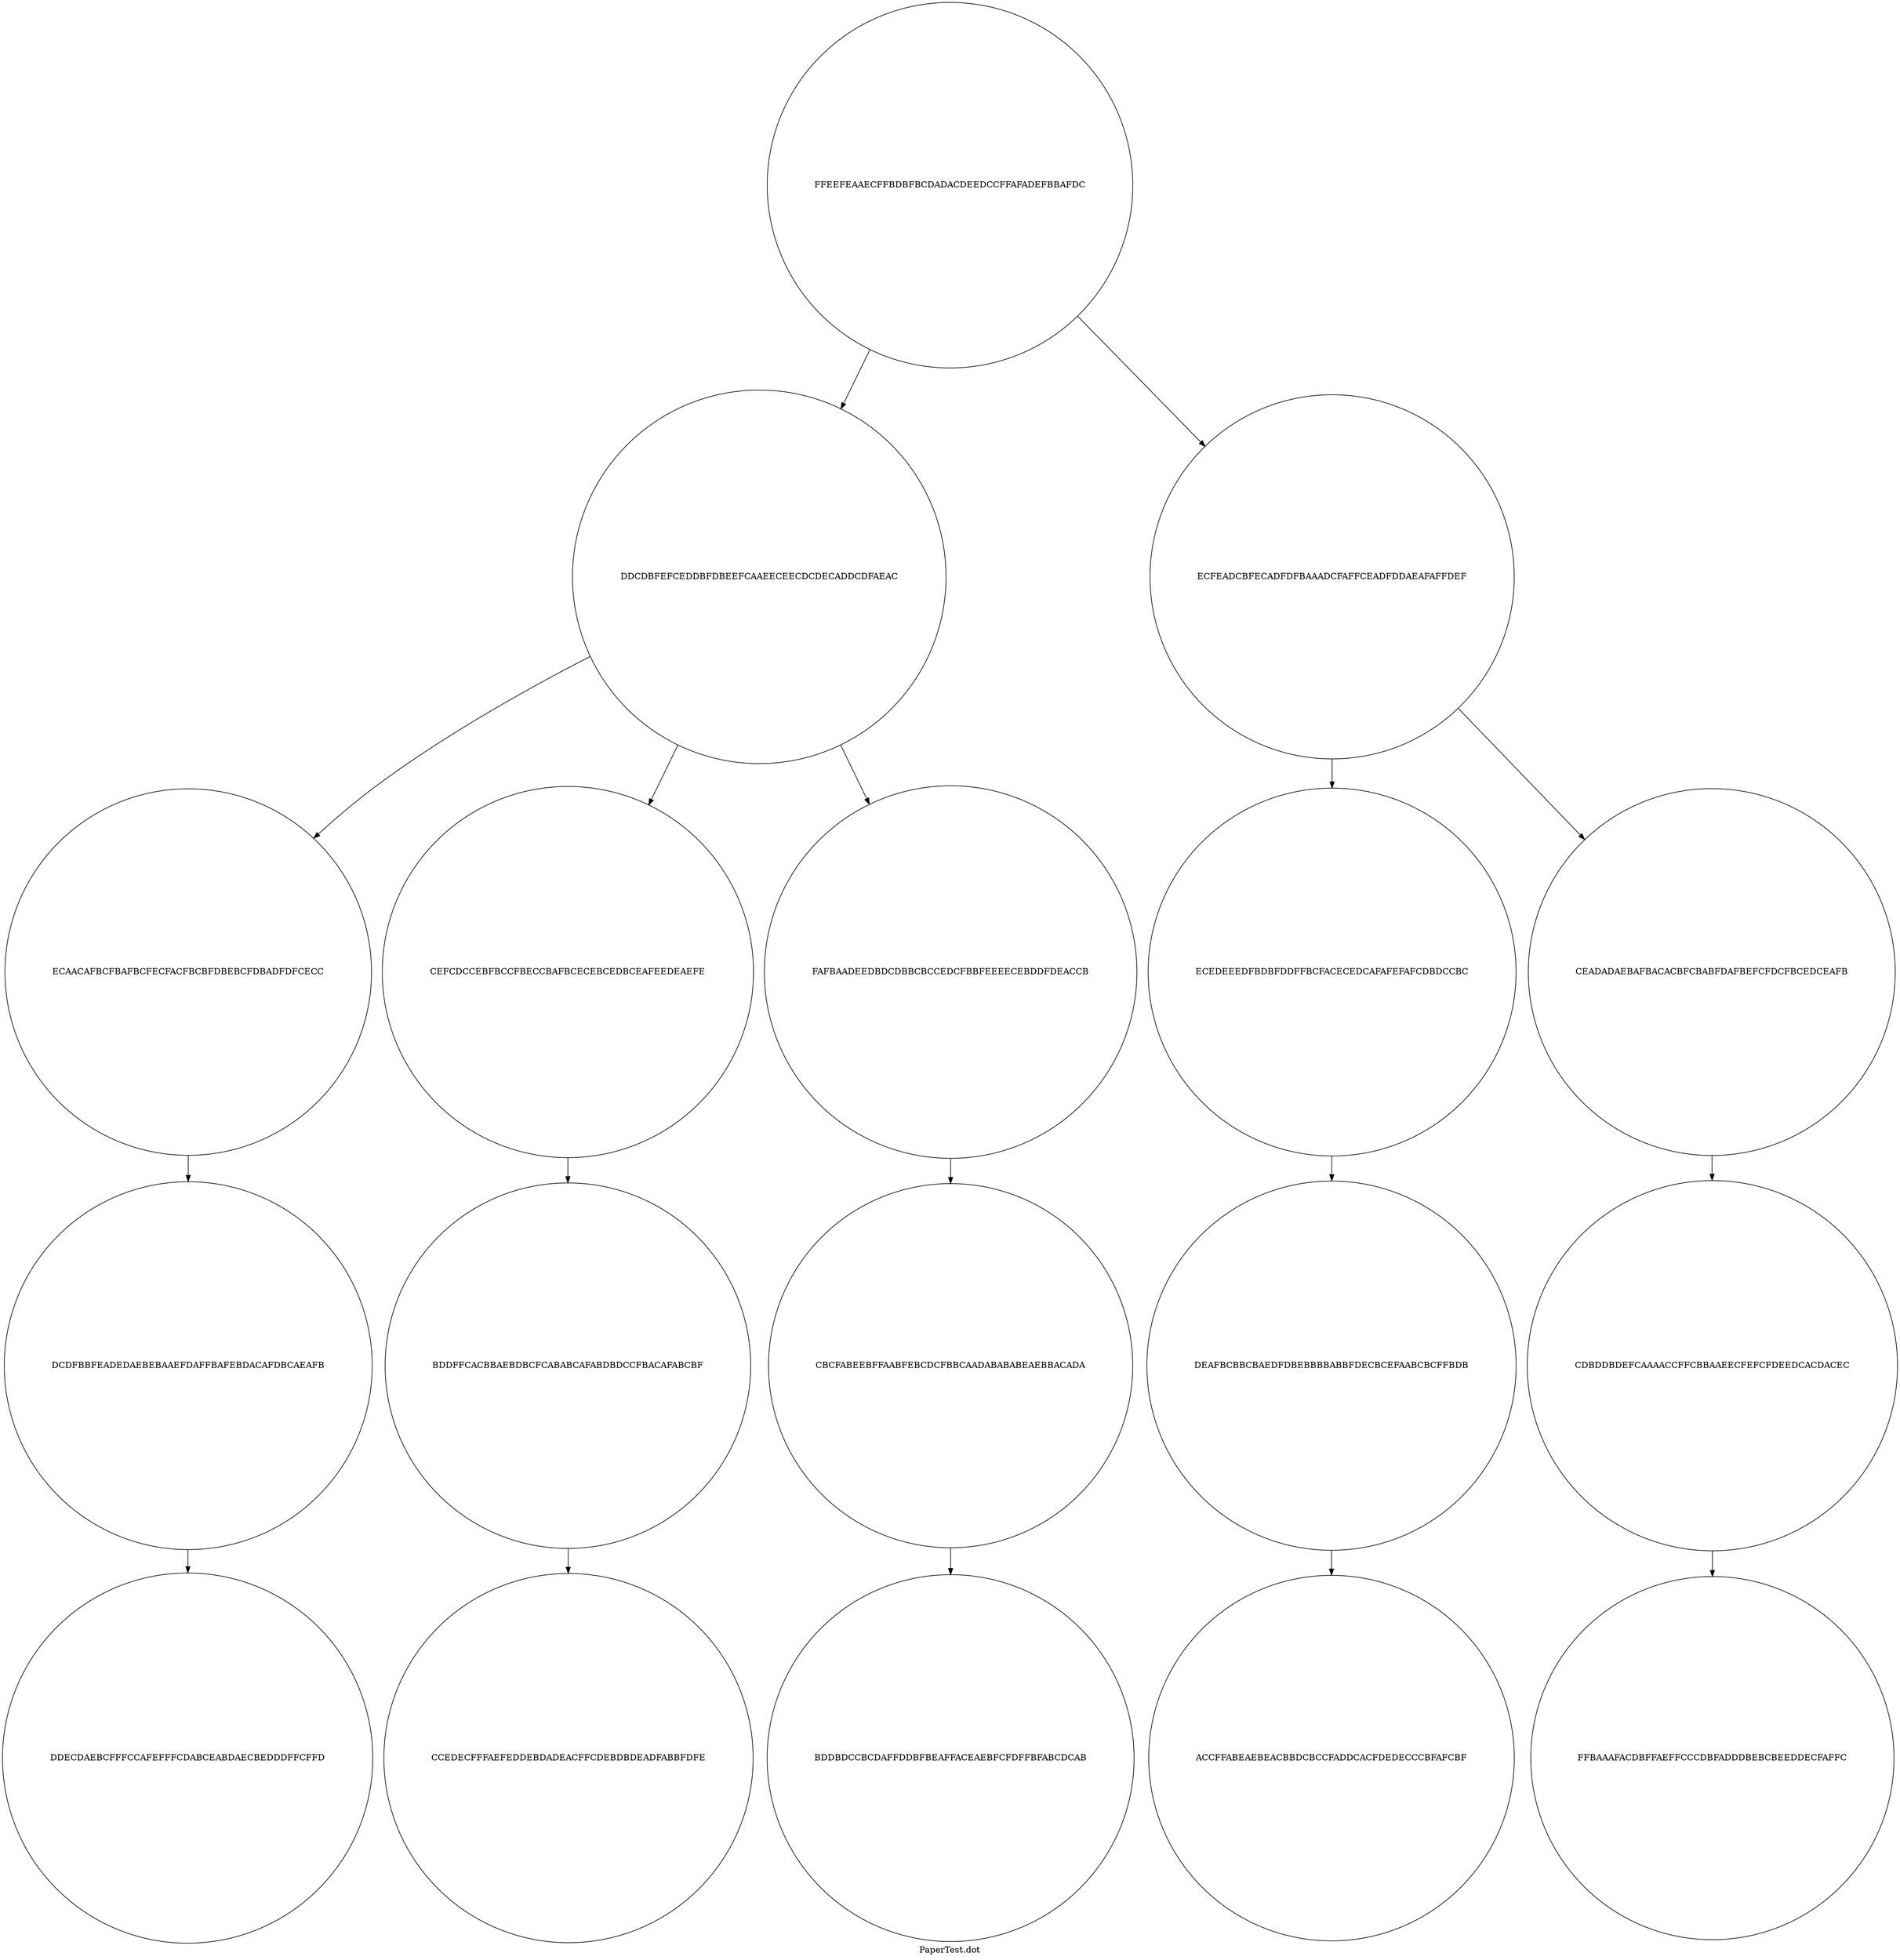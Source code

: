 digraph noname
{
	FFEEFEAAECFFBDBFBCDADACDEEDCCFFAFADEFBBAFDC [label="FFEEFEAAECFFBDBFBCDADACDEEDCCFFAFADEFBBAFDC", shape = "circle"];
	FFEEFEAAECFFBDBFBCDADACDEEDCCFFAFADEFBBAFDC -> DDCDBFEFCEDDBFDBEEFCAAEECEECDCDECADDCDFAEAC;
	DDCDBFEFCEDDBFDBEEFCAAEECEECDCDECADDCDFAEAC [label="DDCDBFEFCEDDBFDBEEFCAAEECEECDCDECADDCDFAEAC", shape = "circle"];
	DDCDBFEFCEDDBFDBEEFCAAEECEECDCDECADDCDFAEAC -> ECAACAFBCFBAFBCFECFACFBCBFDBEBCFDBADFDFCECC;
	ECAACAFBCFBAFBCFECFACFBCBFDBEBCFDBADFDFCECC [label="ECAACAFBCFBAFBCFECFACFBCBFDBEBCFDBADFDFCECC", shape = "circle"];
	ECAACAFBCFBAFBCFECFACFBCBFDBEBCFDBADFDFCECC -> DCDFBBFEADEDAEBEBAAEFDAFFBAFEBDACAFDBCAEAFB;
	DCDFBBFEADEDAEBEBAAEFDAFFBAFEBDACAFDBCAEAFB [label="DCDFBBFEADEDAEBEBAAEFDAFFBAFEBDACAFDBCAEAFB", shape = "circle"];
	DCDFBBFEADEDAEBEBAAEFDAFFBAFEBDACAFDBCAEAFB -> DDECDAEBCFFFCCAFEFFFCDABCEABDAECBEDDDFFCFFD;
	DDECDAEBCFFFCCAFEFFFCDABCEABDAECBEDDDFFCFFD [label="DDECDAEBCFFFCCAFEFFFCDABCEABDAECBEDDDFFCFFD", shape = "circle"];
	DDCDBFEFCEDDBFDBEEFCAAEECEECDCDECADDCDFAEAC -> CEFCDCCEBFBCCFBECCBAFBCECEBCEDBCEAFEEDEAEFE;
	CEFCDCCEBFBCCFBECCBAFBCECEBCEDBCEAFEEDEAEFE [label="CEFCDCCEBFBCCFBECCBAFBCECEBCEDBCEAFEEDEAEFE", shape = "circle"];
	CEFCDCCEBFBCCFBECCBAFBCECEBCEDBCEAFEEDEAEFE -> BDDFFCACBBAEBDBCFCABABCAFABDBDCCFBACAFABCBF;
	BDDFFCACBBAEBDBCFCABABCAFABDBDCCFBACAFABCBF [label="BDDFFCACBBAEBDBCFCABABCAFABDBDCCFBACAFABCBF", shape = "circle"];
	BDDFFCACBBAEBDBCFCABABCAFABDBDCCFBACAFABCBF -> CCEDECFFFAEFEDDEBDADEACFFCDEBDBDEADFABBFDFE;
	CCEDECFFFAEFEDDEBDADEACFFCDEBDBDEADFABBFDFE [label="CCEDECFFFAEFEDDEBDADEACFFCDEBDBDEADFABBFDFE", shape = "circle"];
	DDCDBFEFCEDDBFDBEEFCAAEECEECDCDECADDCDFAEAC -> FAFBAADEEDBDCDBBCBCCEDCFBBFEEEECEBDDFDEACCB;
	FAFBAADEEDBDCDBBCBCCEDCFBBFEEEECEBDDFDEACCB [label="FAFBAADEEDBDCDBBCBCCEDCFBBFEEEECEBDDFDEACCB", shape = "circle"];
	FAFBAADEEDBDCDBBCBCCEDCFBBFEEEECEBDDFDEACCB -> CBCFABEEBFFAABFEBCDCFBBCAADABABABEAEBBACADA;
	CBCFABEEBFFAABFEBCDCFBBCAADABABABEAEBBACADA [label="CBCFABEEBFFAABFEBCDCFBBCAADABABABEAEBBACADA", shape = "circle"];
	CBCFABEEBFFAABFEBCDCFBBCAADABABABEAEBBACADA -> BDDBDCCBCDAFFDDBFBEAFFACEAEBFCFDFFBFABCDCAB;
	BDDBDCCBCDAFFDDBFBEAFFACEAEBFCFDFFBFABCDCAB [label="BDDBDCCBCDAFFDDBFBEAFFACEAEBFCFDFFBFABCDCAB", shape = "circle"];
	FFEEFEAAECFFBDBFBCDADACDEEDCCFFAFADEFBBAFDC -> ECFEADCBFECADFDFBAAADCFAFFCEADFDDAEAFAFFDEF;
	ECFEADCBFECADFDFBAAADCFAFFCEADFDDAEAFAFFDEF [label="ECFEADCBFECADFDFBAAADCFAFFCEADFDDAEAFAFFDEF", shape = "circle"];
	ECFEADCBFECADFDFBAAADCFAFFCEADFDDAEAFAFFDEF -> ECEDEEEDFBDBFDDFFBCFACECEDCAFAFEFAFCDBDCCBC;
	ECEDEEEDFBDBFDDFFBCFACECEDCAFAFEFAFCDBDCCBC [label="ECEDEEEDFBDBFDDFFBCFACECEDCAFAFEFAFCDBDCCBC", shape = "circle"];
	ECEDEEEDFBDBFDDFFBCFACECEDCAFAFEFAFCDBDCCBC -> DEAFBCBBCBAEDFDBEBBBBABBFDECBCEFAABCBCFFBDB;
	DEAFBCBBCBAEDFDBEBBBBABBFDECBCEFAABCBCFFBDB [label="DEAFBCBBCBAEDFDBEBBBBABBFDECBCEFAABCBCFFBDB", shape = "circle"];
	DEAFBCBBCBAEDFDBEBBBBABBFDECBCEFAABCBCFFBDB -> ACCFFABEAEBEACBBDCBCCFADDCACFDEDECCCBFAFCBF;
	ACCFFABEAEBEACBBDCBCCFADDCACFDEDECCCBFAFCBF [label="ACCFFABEAEBEACBBDCBCCFADDCACFDEDECCCBFAFCBF", shape = "circle"];
	ECFEADCBFECADFDFBAAADCFAFFCEADFDDAEAFAFFDEF -> CEADADAEBAFBACACBFCBABFDAFBEFCFDCFBCEDCEAFB;
	CEADADAEBAFBACACBFCBABFDAFBEFCFDCFBCEDCEAFB [label="CEADADAEBAFBACACBFCBABFDAFBEFCFDCFBCEDCEAFB", shape = "circle"];
	CEADADAEBAFBACACBFCBABFDAFBEFCFDCFBCEDCEAFB -> CDBDDBDEFCAAAACCFFCBBAAEECFEFCFDEEDCACDACEC;
	CDBDDBDEFCAAAACCFFCBBAAEECFEFCFDEEDCACDACEC [label="CDBDDBDEFCAAAACCFFCBBAAEECFEFCFDEEDCACDACEC", shape = "circle"];
	CDBDDBDEFCAAAACCFFCBBAAEECFEFCFDEEDCACDACEC -> FFBAAAFACDBFFAEFFCCCDBFADDDBEBCBEEDDECFAFFC;
	FFBAAAFACDBFFAEFFCCCDBFADDDBEBCBEEDDECFAFFC [label="FFBAAAFACDBFFAEFFCCCDBFADDDBEBCBEEDDECFAFFC", shape = "circle"];
label = "PaperTest.dot";
}
